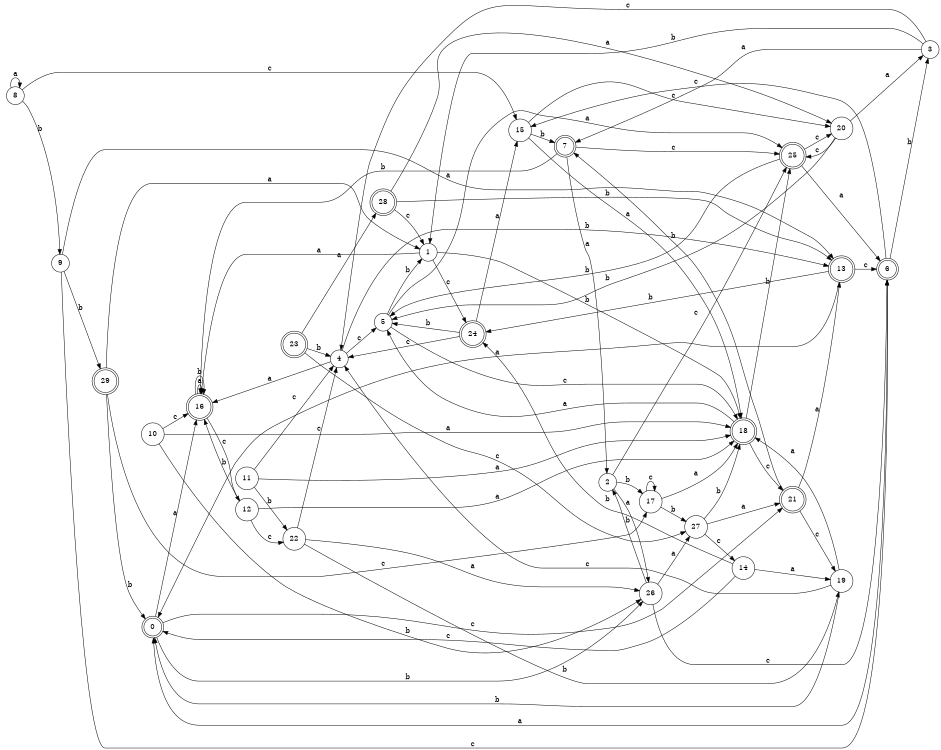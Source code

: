 digraph n24_10 {
__start0 [label="" shape="none"];

rankdir=LR;
size="8,5";

s0 [style="rounded,filled", color="black", fillcolor="white" shape="doublecircle", label="0"];
s1 [style="filled", color="black", fillcolor="white" shape="circle", label="1"];
s2 [style="filled", color="black", fillcolor="white" shape="circle", label="2"];
s3 [style="filled", color="black", fillcolor="white" shape="circle", label="3"];
s4 [style="filled", color="black", fillcolor="white" shape="circle", label="4"];
s5 [style="filled", color="black", fillcolor="white" shape="circle", label="5"];
s6 [style="rounded,filled", color="black", fillcolor="white" shape="doublecircle", label="6"];
s7 [style="rounded,filled", color="black", fillcolor="white" shape="doublecircle", label="7"];
s8 [style="filled", color="black", fillcolor="white" shape="circle", label="8"];
s9 [style="filled", color="black", fillcolor="white" shape="circle", label="9"];
s10 [style="filled", color="black", fillcolor="white" shape="circle", label="10"];
s11 [style="filled", color="black", fillcolor="white" shape="circle", label="11"];
s12 [style="filled", color="black", fillcolor="white" shape="circle", label="12"];
s13 [style="rounded,filled", color="black", fillcolor="white" shape="doublecircle", label="13"];
s14 [style="filled", color="black", fillcolor="white" shape="circle", label="14"];
s15 [style="filled", color="black", fillcolor="white" shape="circle", label="15"];
s16 [style="rounded,filled", color="black", fillcolor="white" shape="doublecircle", label="16"];
s17 [style="filled", color="black", fillcolor="white" shape="circle", label="17"];
s18 [style="rounded,filled", color="black", fillcolor="white" shape="doublecircle", label="18"];
s19 [style="filled", color="black", fillcolor="white" shape="circle", label="19"];
s20 [style="filled", color="black", fillcolor="white" shape="circle", label="20"];
s21 [style="rounded,filled", color="black", fillcolor="white" shape="doublecircle", label="21"];
s22 [style="filled", color="black", fillcolor="white" shape="circle", label="22"];
s23 [style="rounded,filled", color="black", fillcolor="white" shape="doublecircle", label="23"];
s24 [style="rounded,filled", color="black", fillcolor="white" shape="doublecircle", label="24"];
s25 [style="rounded,filled", color="black", fillcolor="white" shape="doublecircle", label="25"];
s26 [style="filled", color="black", fillcolor="white" shape="circle", label="26"];
s27 [style="filled", color="black", fillcolor="white" shape="circle", label="27"];
s28 [style="rounded,filled", color="black", fillcolor="white" shape="doublecircle", label="28"];
s29 [style="rounded,filled", color="black", fillcolor="white" shape="doublecircle", label="29"];
s0 -> s16 [label="a"];
s0 -> s26 [label="b"];
s0 -> s21 [label="c"];
s1 -> s16 [label="a"];
s1 -> s18 [label="b"];
s1 -> s24 [label="c"];
s2 -> s26 [label="a"];
s2 -> s17 [label="b"];
s2 -> s25 [label="c"];
s3 -> s7 [label="a"];
s3 -> s1 [label="b"];
s3 -> s4 [label="c"];
s4 -> s16 [label="a"];
s4 -> s13 [label="b"];
s4 -> s5 [label="c"];
s5 -> s25 [label="a"];
s5 -> s1 [label="b"];
s5 -> s18 [label="c"];
s6 -> s0 [label="a"];
s6 -> s3 [label="b"];
s6 -> s15 [label="c"];
s7 -> s2 [label="a"];
s7 -> s16 [label="b"];
s7 -> s25 [label="c"];
s8 -> s8 [label="a"];
s8 -> s9 [label="b"];
s8 -> s15 [label="c"];
s9 -> s13 [label="a"];
s9 -> s29 [label="b"];
s9 -> s6 [label="c"];
s10 -> s18 [label="a"];
s10 -> s26 [label="b"];
s10 -> s16 [label="c"];
s11 -> s18 [label="a"];
s11 -> s22 [label="b"];
s11 -> s4 [label="c"];
s12 -> s18 [label="a"];
s12 -> s16 [label="b"];
s12 -> s22 [label="c"];
s13 -> s0 [label="a"];
s13 -> s24 [label="b"];
s13 -> s6 [label="c"];
s14 -> s19 [label="a"];
s14 -> s24 [label="b"];
s14 -> s0 [label="c"];
s15 -> s18 [label="a"];
s15 -> s7 [label="b"];
s15 -> s20 [label="c"];
s16 -> s16 [label="a"];
s16 -> s16 [label="b"];
s16 -> s12 [label="c"];
s17 -> s18 [label="a"];
s17 -> s27 [label="b"];
s17 -> s17 [label="c"];
s18 -> s5 [label="a"];
s18 -> s25 [label="b"];
s18 -> s21 [label="c"];
s19 -> s18 [label="a"];
s19 -> s0 [label="b"];
s19 -> s4 [label="c"];
s20 -> s3 [label="a"];
s20 -> s5 [label="b"];
s20 -> s25 [label="c"];
s21 -> s13 [label="a"];
s21 -> s7 [label="b"];
s21 -> s19 [label="c"];
s22 -> s26 [label="a"];
s22 -> s19 [label="b"];
s22 -> s4 [label="c"];
s23 -> s28 [label="a"];
s23 -> s4 [label="b"];
s23 -> s27 [label="c"];
s24 -> s15 [label="a"];
s24 -> s5 [label="b"];
s24 -> s4 [label="c"];
s25 -> s6 [label="a"];
s25 -> s5 [label="b"];
s25 -> s20 [label="c"];
s26 -> s27 [label="a"];
s26 -> s2 [label="b"];
s26 -> s6 [label="c"];
s27 -> s21 [label="a"];
s27 -> s18 [label="b"];
s27 -> s14 [label="c"];
s28 -> s20 [label="a"];
s28 -> s13 [label="b"];
s28 -> s1 [label="c"];
s29 -> s1 [label="a"];
s29 -> s0 [label="b"];
s29 -> s17 [label="c"];

}